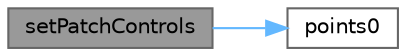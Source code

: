 digraph "setPatchControls"
{
 // LATEX_PDF_SIZE
  bgcolor="transparent";
  edge [fontname=Helvetica,fontsize=10,labelfontname=Helvetica,labelfontsize=10];
  node [fontname=Helvetica,fontsize=10,shape=box,height=0.2,width=0.4];
  rankdir="LR";
  Node1 [id="Node000001",label="setPatchControls",height=0.2,width=0.4,color="gray40", fillcolor="grey60", style="filled", fontcolor="black",tooltip=" "];
  Node1 -> Node2 [id="edge1_Node000001_Node000002",color="steelblue1",style="solid",tooltip=" "];
  Node2 [id="Node000002",label="points0",height=0.2,width=0.4,color="grey40", fillcolor="white", style="filled",URL="$utilities_2postProcessing_2optimisation_2cumulativeDisplacement_2createFields_8H.html#a64bfeb67ab81d30c4ef8e23a852a3a38",tooltip=" "];
}
